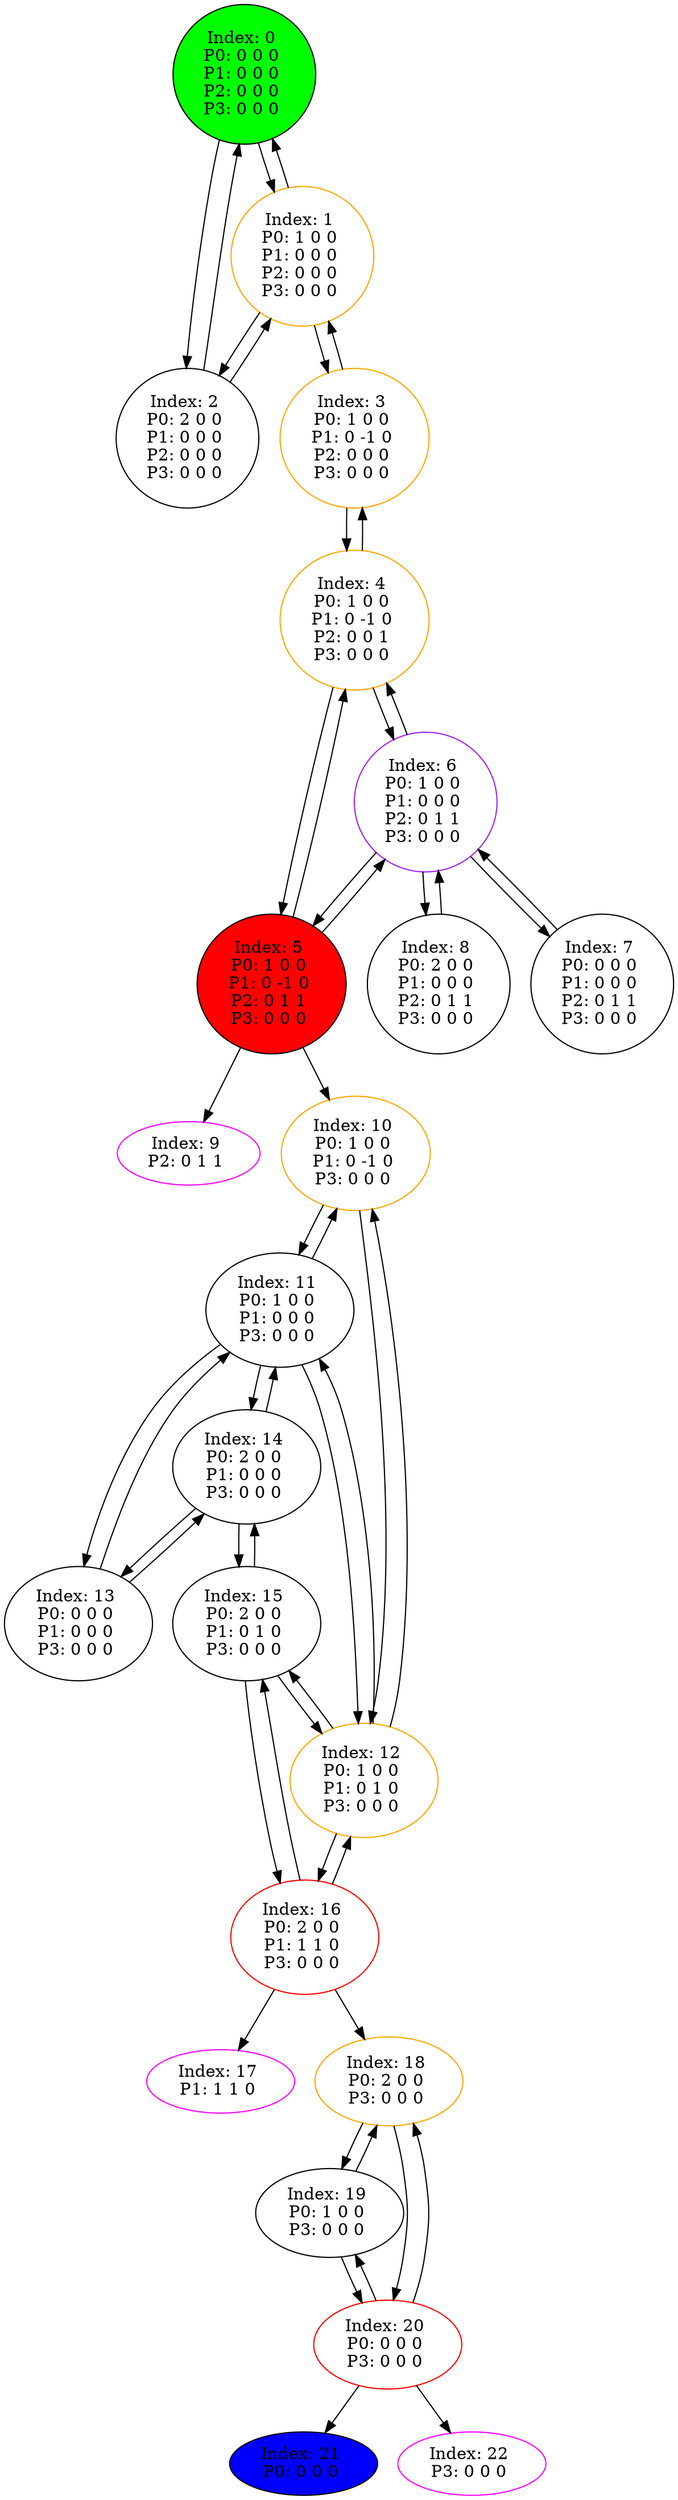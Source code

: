 digraph G {
color = "black"
0[label = "Index: 0 
P0: 0 0 0 
P1: 0 0 0 
P2: 0 0 0 
P3: 0 0 0 
", style="filled", fillcolor = "green"]
1[label = "Index: 1 
P0: 1 0 0 
P1: 0 0 0 
P2: 0 0 0 
P3: 0 0 0 
", color = "orange"]
2[label = "Index: 2 
P0: 2 0 0 
P1: 0 0 0 
P2: 0 0 0 
P3: 0 0 0 
"]
3[label = "Index: 3 
P0: 1 0 0 
P1: 0 -1 0 
P2: 0 0 0 
P3: 0 0 0 
", color = "orange"]
4[label = "Index: 4 
P0: 1 0 0 
P1: 0 -1 0 
P2: 0 0 1 
P3: 0 0 0 
", color = "orange"]
5[label = "Index: 5 
P0: 1 0 0 
P1: 0 -1 0 
P2: 0 1 1 
P3: 0 0 0 
", style="filled", fillcolor = "red"]
6[label = "Index: 6 
P0: 1 0 0 
P1: 0 0 0 
P2: 0 1 1 
P3: 0 0 0 
", color = "purple"]
7[label = "Index: 7 
P0: 0 0 0 
P1: 0 0 0 
P2: 0 1 1 
P3: 0 0 0 
"]
8[label = "Index: 8 
P0: 2 0 0 
P1: 0 0 0 
P2: 0 1 1 
P3: 0 0 0 
"]
9[label = "Index: 9 
P2: 0 1 1 
", color = "fuchsia"]
10[label = "Index: 10 
P0: 1 0 0 
P1: 0 -1 0 
P3: 0 0 0 
", color = "orange"]
11[label = "Index: 11 
P0: 1 0 0 
P1: 0 0 0 
P3: 0 0 0 
"]
12[label = "Index: 12 
P0: 1 0 0 
P1: 0 1 0 
P3: 0 0 0 
", color = "orange"]
13[label = "Index: 13 
P0: 0 0 0 
P1: 0 0 0 
P3: 0 0 0 
"]
14[label = "Index: 14 
P0: 2 0 0 
P1: 0 0 0 
P3: 0 0 0 
"]
15[label = "Index: 15 
P0: 2 0 0 
P1: 0 1 0 
P3: 0 0 0 
"]
16[label = "Index: 16 
P0: 2 0 0 
P1: 1 1 0 
P3: 0 0 0 
", color = "red"]
17[label = "Index: 17 
P1: 1 1 0 
", color = "fuchsia"]
18[label = "Index: 18 
P0: 2 0 0 
P3: 0 0 0 
", color = "orange"]
19[label = "Index: 19 
P0: 1 0 0 
P3: 0 0 0 
"]
20[label = "Index: 20 
P0: 0 0 0 
P3: 0 0 0 
", color = "red"]
21[label = "Index: 21 
P0: 0 0 0 
", style="filled", fillcolor = "blue"]
22[label = "Index: 22 
P3: 0 0 0 
", color = "fuchsia"]
0 -> 1
0 -> 2

1 -> 0
1 -> 2
1 -> 3

2 -> 0
2 -> 1

3 -> 1
3 -> 4

4 -> 3
4 -> 5
4 -> 6

5 -> 4
5 -> 6
5 -> 10
5 -> 9

6 -> 4
6 -> 5
6 -> 7
6 -> 8

7 -> 6

8 -> 6

10 -> 11
10 -> 12

11 -> 10
11 -> 13
11 -> 14
11 -> 12

12 -> 10
12 -> 11
12 -> 15
12 -> 16

13 -> 11
13 -> 14

14 -> 11
14 -> 13
14 -> 15

15 -> 12
15 -> 14
15 -> 16

16 -> 12
16 -> 15
16 -> 18
16 -> 17

18 -> 19
18 -> 20

19 -> 18
19 -> 20

20 -> 18
20 -> 19
20 -> 22
20 -> 21

}
